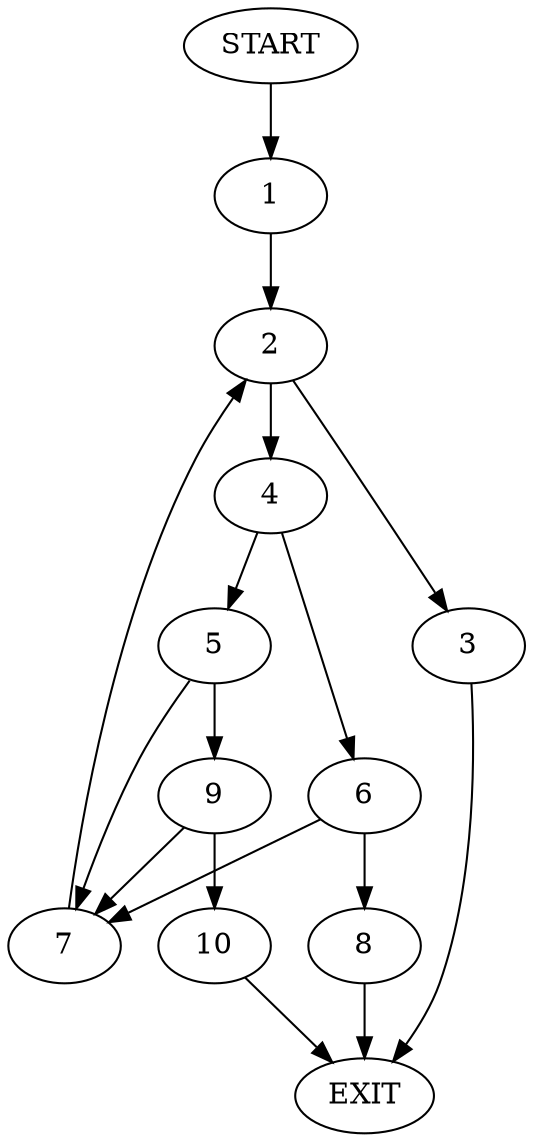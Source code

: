 digraph {
0 [label="START"]
11 [label="EXIT"]
0 -> 1
1 -> 2
2 -> 3
2 -> 4
4 -> 5
4 -> 6
3 -> 11
6 -> 7
6 -> 8
5 -> 7
5 -> 9
7 -> 2
9 -> 7
9 -> 10
10 -> 11
8 -> 11
}
